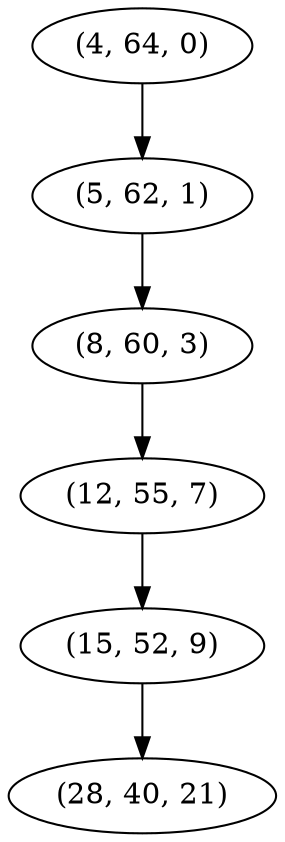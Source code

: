 digraph tree {
    "(4, 64, 0)";
    "(5, 62, 1)";
    "(8, 60, 3)";
    "(12, 55, 7)";
    "(15, 52, 9)";
    "(28, 40, 21)";
    "(4, 64, 0)" -> "(5, 62, 1)";
    "(5, 62, 1)" -> "(8, 60, 3)";
    "(8, 60, 3)" -> "(12, 55, 7)";
    "(12, 55, 7)" -> "(15, 52, 9)";
    "(15, 52, 9)" -> "(28, 40, 21)";
}
